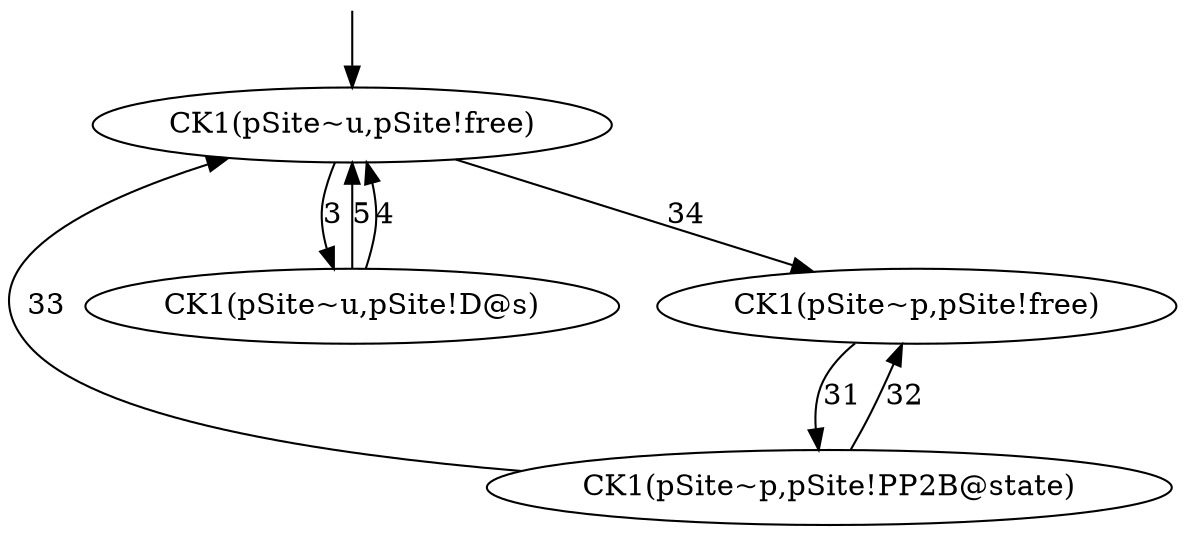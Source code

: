 digraph G{
"Init_91" [label="" style="invis" width="0px" height="0px"];
"Node_178" [label="CK1(pSite~p,pSite!PP2B@state)"];
"Node_93" [label="CK1(pSite~p,pSite!free)"];
"Node_177" [label="CK1(pSite~u,pSite!D@s)"];
"Node_91" [label="CK1(pSite~u,pSite!free)"];
"Node_91" -> "Node_93" [label="34"];
"Node_178" -> "Node_91" [label="33"];
"Node_178" -> "Node_93" [label="32"];
"Node_93" -> "Node_178" [label="31"];
"Node_177" -> "Node_91" [label="5"];
"Node_177" -> "Node_91" [label="4"];
"Node_91" -> "Node_177" [label="3"];
"Init_91" -> "Node_91" [label=""];
}

